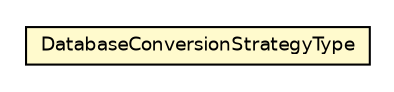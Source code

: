 #!/usr/local/bin/dot
#
# Class diagram 
# Generated by UMLGraph version R5_6 (http://www.umlgraph.org/)
#

digraph G {
	edge [fontname="Helvetica",fontsize=10,labelfontname="Helvetica",labelfontsize=10];
	node [fontname="Helvetica",fontsize=10,shape=plaintext];
	nodesep=0.25;
	ranksep=0.5;
	// net.ljcomputing.database.strategy.DatabaseConversionStrategyType
	c666 [label=<<table title="net.ljcomputing.database.strategy.DatabaseConversionStrategyType" border="0" cellborder="1" cellspacing="0" cellpadding="2" port="p" bgcolor="lemonChiffon" href="./DatabaseConversionStrategyType.html">
		<tr><td><table border="0" cellspacing="0" cellpadding="1">
<tr><td align="center" balign="center"> DatabaseConversionStrategyType </td></tr>
		</table></td></tr>
		</table>>, URL="./DatabaseConversionStrategyType.html", fontname="Helvetica", fontcolor="black", fontsize=9.0];
}

